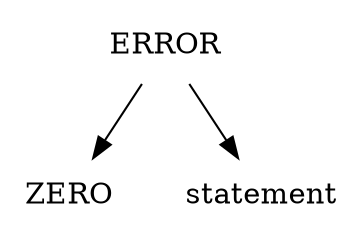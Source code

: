 digraph L0 {
        size = "3,2";
        ordering=out;
        node [shape = plaintext];
        ERROR -> ZERO;
        ERROR -> statement;
}
